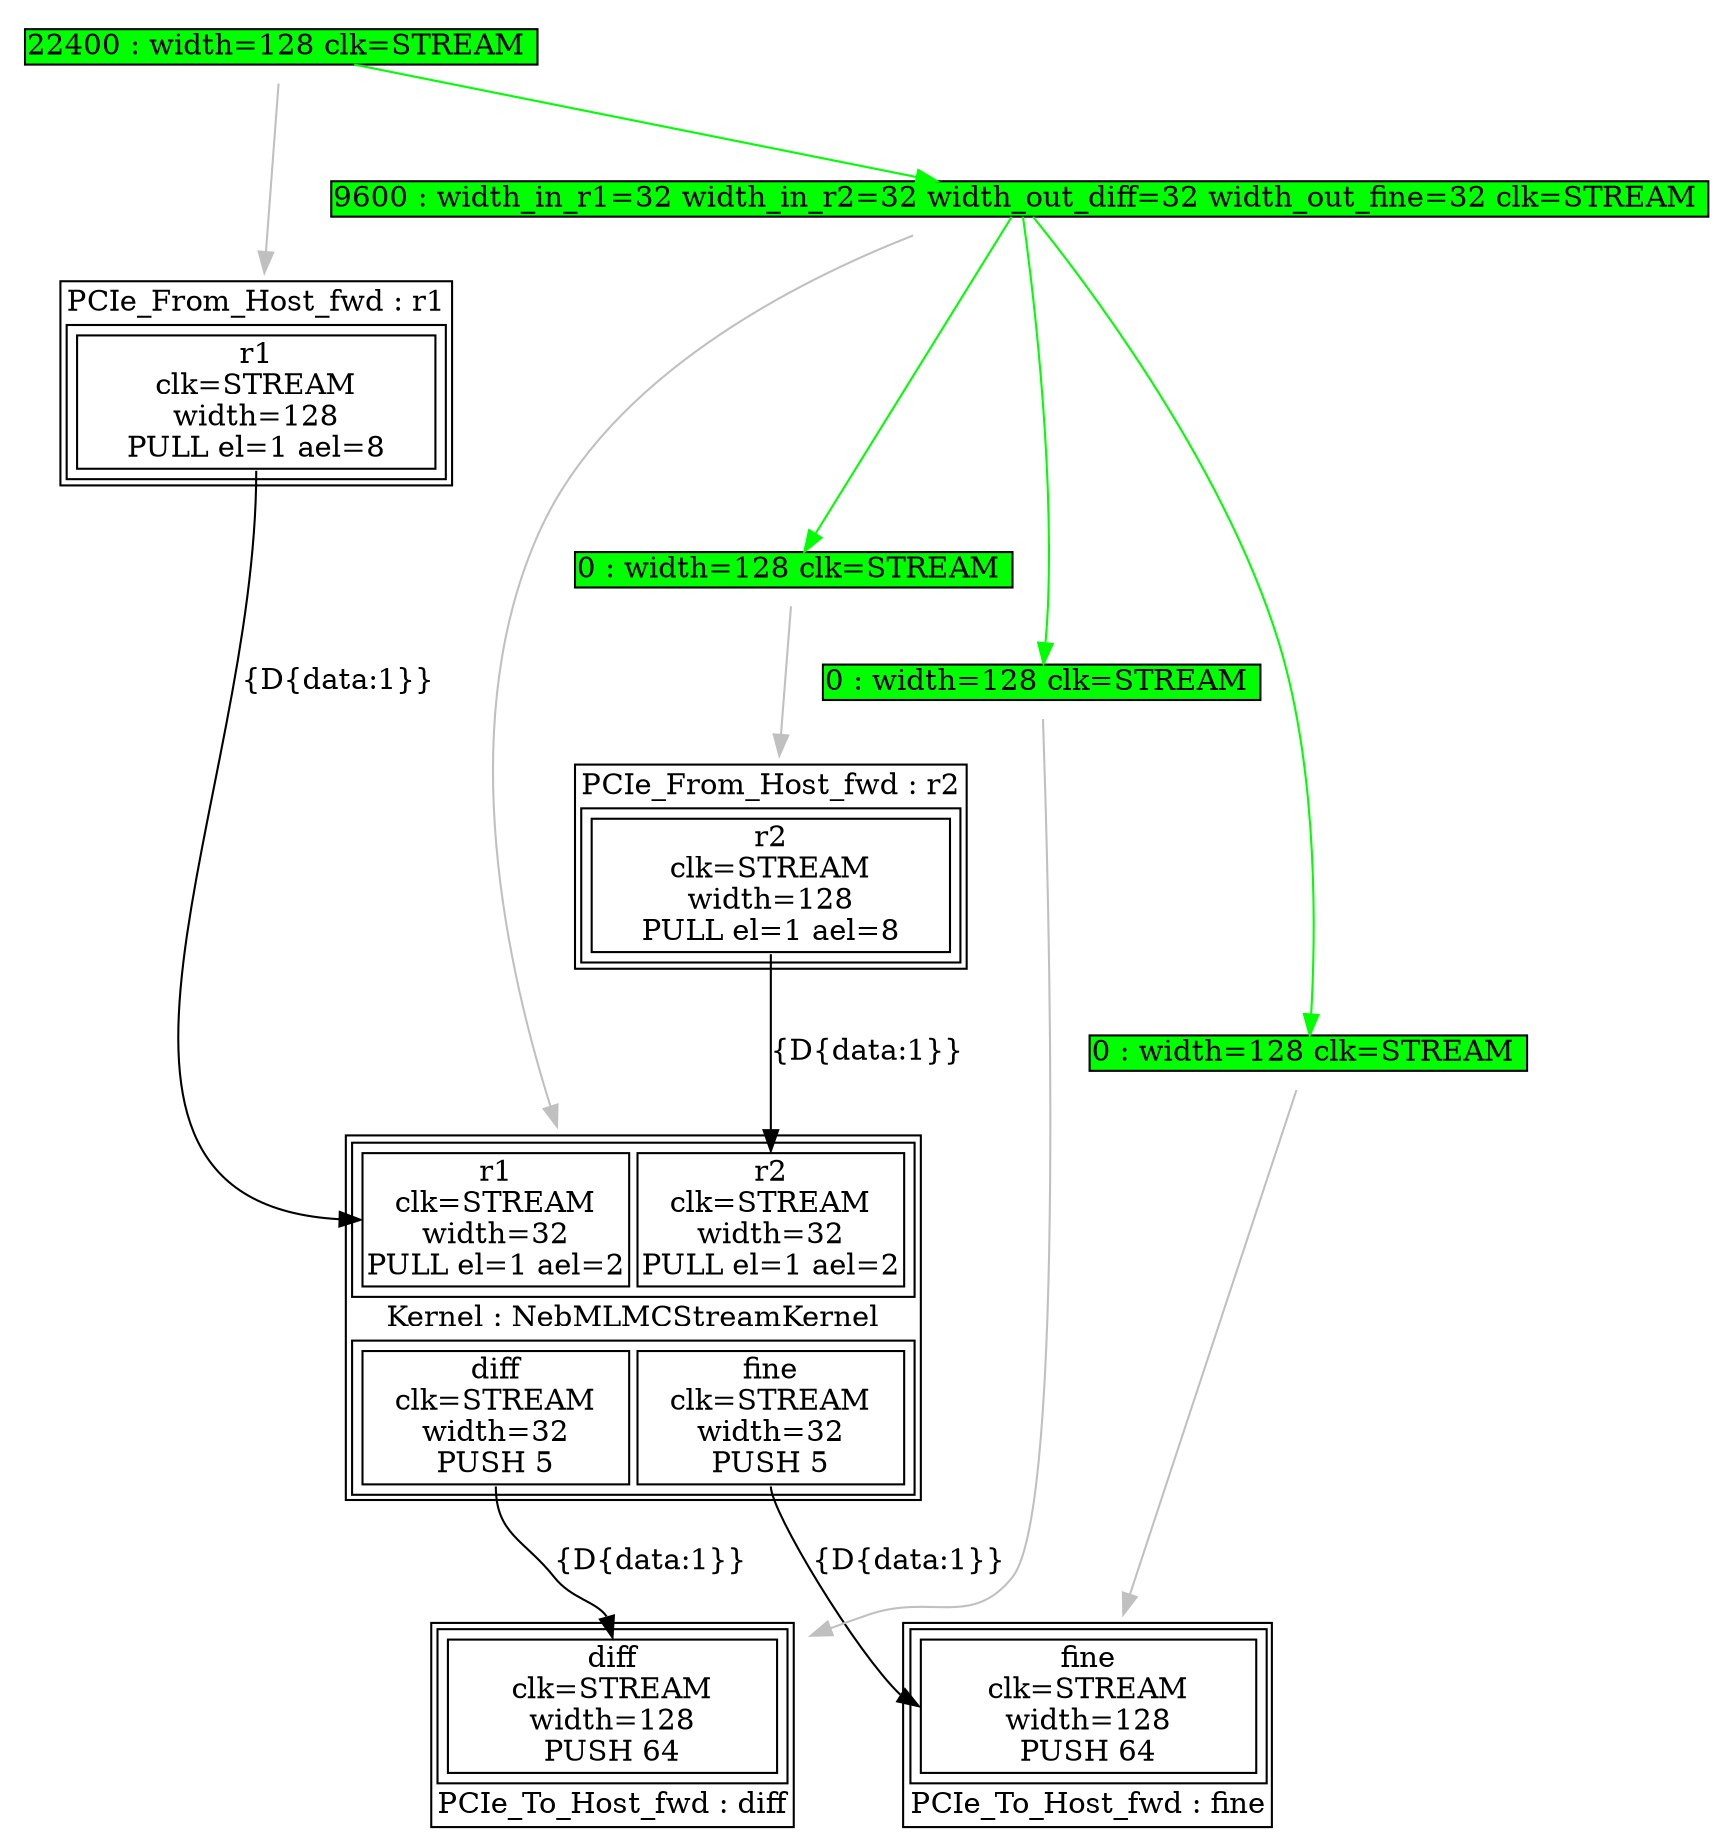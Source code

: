 digraph manager_compiler_graph {
NebMLMCStreamKernel[shape=plaintext, label=<<TABLE  BORDER="1" CELLPADDING="1" CELLSPACING="1"><TR><TD BGCOLOR="white" BORDER="0" PORT="inputs" ROWSPAN="1" COLSPAN="1"><TABLE  BORDER="1" CELLPADDING="1" CELLSPACING="4"><TR><TD BGCOLOR="white" BORDER="1" PORT="r1" ROWSPAN="1" COLSPAN="1">r1<BR/>clk=STREAM<BR/>width=32<BR/>PULL el=1 ael=2</TD><TD BGCOLOR="white" BORDER="1" PORT="r2" ROWSPAN="1" COLSPAN="1">r2<BR/>clk=STREAM<BR/>width=32<BR/>PULL el=1 ael=2</TD></TR></TABLE></TD></TR><TR><TD BGCOLOR="white" BORDER="0" PORT="node_info" ROWSPAN="1" COLSPAN="1">Kernel : NebMLMCStreamKernel</TD></TR><TR><TD BGCOLOR="white" BORDER="0" PORT="outputs" ROWSPAN="1" COLSPAN="1"><TABLE  BORDER="1" CELLPADDING="1" CELLSPACING="4"><TR><TD BGCOLOR="white" BORDER="1" PORT="diff" ROWSPAN="1" COLSPAN="1">diff<BR/>clk=STREAM<BR/>width=32<BR/>PUSH 5</TD><TD BGCOLOR="white" BORDER="1" PORT="fine" ROWSPAN="1" COLSPAN="1">fine<BR/>clk=STREAM<BR/>width=32<BR/>PUSH 5</TD></TR></TABLE></TD></TR></TABLE>>];
NebMLMCStreamKernel_assign -> diff_assign[color=green headport="assignment_2" tailport="assignment_14"];
NebMLMCStreamKernel_assign -> fine_assign[color=green headport="assignment_5" tailport="assignment_14"];
NebMLMCStreamKernel_assign -> r2_assign[color=green headport="assignment_8" tailport="assignment_14"];
NebMLMCStreamKernel_assign[shape=plaintext, label=<<TABLE  BORDER="0" CELLPADDING="0" CELLSPACING="0"><TR><TD BGCOLOR="green" BORDER="1" PORT="assignment_14" ROWSPAN="1" COLSPAN="1">9600 : width_in_r1=32 width_in_r2=32 width_out_diff=32 width_out_fine=32 clk=STREAM </TD></TR></TABLE>>];
NebMLMCStreamKernel_assign -> NebMLMCStreamKernel[color=gray];
r1[shape=plaintext, label=<<TABLE  BORDER="1" CELLPADDING="1" CELLSPACING="1"><TR><TD BGCOLOR="white" BORDER="0" PORT="node_info" ROWSPAN="1" COLSPAN="1">PCIe_From_Host_fwd : r1</TD></TR><TR><TD BGCOLOR="white" BORDER="0" PORT="outputs" ROWSPAN="1" COLSPAN="1"><TABLE  BORDER="1" CELLPADDING="1" CELLSPACING="4"><TR><TD BGCOLOR="white" BORDER="1" PORT="r1" ROWSPAN="1" COLSPAN="1">r1<BR/>clk=STREAM<BR/>width=128<BR/>PULL el=1 ael=8</TD></TR></TABLE></TD></TR></TABLE>>];
r1_assign -> NebMLMCStreamKernel_assign[color=green headport="assignment_14" tailport="assignment_17"];
r1_assign[shape=plaintext, label=<<TABLE  BORDER="0" CELLPADDING="0" CELLSPACING="0"><TR><TD BGCOLOR="green" BORDER="1" PORT="assignment_17" ROWSPAN="1" COLSPAN="1">22400 : width=128 clk=STREAM </TD></TR></TABLE>>];
r1_assign -> r1[color=gray];
r2[shape=plaintext, label=<<TABLE  BORDER="1" CELLPADDING="1" CELLSPACING="1"><TR><TD BGCOLOR="white" BORDER="0" PORT="node_info" ROWSPAN="1" COLSPAN="1">PCIe_From_Host_fwd : r2</TD></TR><TR><TD BGCOLOR="white" BORDER="0" PORT="outputs" ROWSPAN="1" COLSPAN="1"><TABLE  BORDER="1" CELLPADDING="1" CELLSPACING="4"><TR><TD BGCOLOR="white" BORDER="1" PORT="r2" ROWSPAN="1" COLSPAN="1">r2<BR/>clk=STREAM<BR/>width=128<BR/>PULL el=1 ael=8</TD></TR></TABLE></TD></TR></TABLE>>];
r2_assign[shape=plaintext, label=<<TABLE  BORDER="0" CELLPADDING="0" CELLSPACING="0"><TR><TD BGCOLOR="green" BORDER="1" PORT="assignment_8" ROWSPAN="1" COLSPAN="1">0 : width=128 clk=STREAM </TD></TR></TABLE>>];
r2_assign -> r2[color=gray];
diff[shape=plaintext, label=<<TABLE  BORDER="1" CELLPADDING="1" CELLSPACING="1"><TR><TD BGCOLOR="white" BORDER="0" PORT="inputs" ROWSPAN="1" COLSPAN="1"><TABLE  BORDER="1" CELLPADDING="1" CELLSPACING="4"><TR><TD BGCOLOR="white" BORDER="1" PORT="diff" ROWSPAN="1" COLSPAN="1">diff<BR/>clk=STREAM<BR/>width=128<BR/>PUSH 64</TD></TR></TABLE></TD></TR><TR><TD BGCOLOR="white" BORDER="0" PORT="node_info" ROWSPAN="1" COLSPAN="1">PCIe_To_Host_fwd : diff</TD></TR></TABLE>>];
diff_assign[shape=plaintext, label=<<TABLE  BORDER="0" CELLPADDING="0" CELLSPACING="0"><TR><TD BGCOLOR="green" BORDER="1" PORT="assignment_2" ROWSPAN="1" COLSPAN="1">0 : width=128 clk=STREAM </TD></TR></TABLE>>];
diff_assign -> diff[color=gray];
fine[shape=plaintext, label=<<TABLE  BORDER="1" CELLPADDING="1" CELLSPACING="1"><TR><TD BGCOLOR="white" BORDER="0" PORT="inputs" ROWSPAN="1" COLSPAN="1"><TABLE  BORDER="1" CELLPADDING="1" CELLSPACING="4"><TR><TD BGCOLOR="white" BORDER="1" PORT="fine" ROWSPAN="1" COLSPAN="1">fine<BR/>clk=STREAM<BR/>width=128<BR/>PUSH 64</TD></TR></TABLE></TD></TR><TR><TD BGCOLOR="white" BORDER="0" PORT="node_info" ROWSPAN="1" COLSPAN="1">PCIe_To_Host_fwd : fine</TD></TR></TABLE>>];
fine_assign[shape=plaintext, label=<<TABLE  BORDER="0" CELLPADDING="0" CELLSPACING="0"><TR><TD BGCOLOR="green" BORDER="1" PORT="assignment_5" ROWSPAN="1" COLSPAN="1">0 : width=128 clk=STREAM </TD></TR></TABLE>>];
fine_assign -> fine[color=gray];
r1 -> NebMLMCStreamKernel [headport="r1" tailport="r1" label="{D{data:1}}"]
r2 -> NebMLMCStreamKernel [headport="r2" tailport="r2" label="{D{data:1}}"]
NebMLMCStreamKernel -> diff [headport="diff" tailport="diff" label="{D{data:1}}"]
NebMLMCStreamKernel -> fine [headport="fine" tailport="fine" label="{D{data:1}}"]
}
